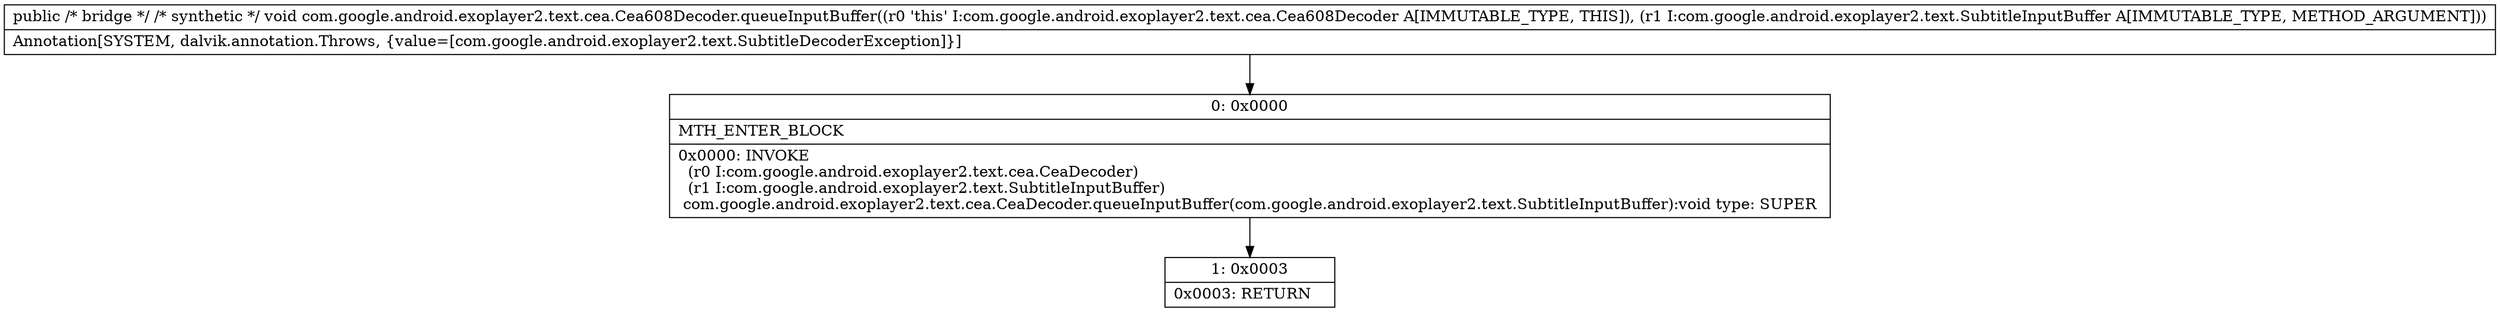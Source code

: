 digraph "CFG forcom.google.android.exoplayer2.text.cea.Cea608Decoder.queueInputBuffer(Lcom\/google\/android\/exoplayer2\/text\/SubtitleInputBuffer;)V" {
Node_0 [shape=record,label="{0\:\ 0x0000|MTH_ENTER_BLOCK\l|0x0000: INVOKE  \l  (r0 I:com.google.android.exoplayer2.text.cea.CeaDecoder)\l  (r1 I:com.google.android.exoplayer2.text.SubtitleInputBuffer)\l com.google.android.exoplayer2.text.cea.CeaDecoder.queueInputBuffer(com.google.android.exoplayer2.text.SubtitleInputBuffer):void type: SUPER \l}"];
Node_1 [shape=record,label="{1\:\ 0x0003|0x0003: RETURN   \l}"];
MethodNode[shape=record,label="{public \/* bridge *\/ \/* synthetic *\/ void com.google.android.exoplayer2.text.cea.Cea608Decoder.queueInputBuffer((r0 'this' I:com.google.android.exoplayer2.text.cea.Cea608Decoder A[IMMUTABLE_TYPE, THIS]), (r1 I:com.google.android.exoplayer2.text.SubtitleInputBuffer A[IMMUTABLE_TYPE, METHOD_ARGUMENT]))  | Annotation[SYSTEM, dalvik.annotation.Throws, \{value=[com.google.android.exoplayer2.text.SubtitleDecoderException]\}]\l}"];
MethodNode -> Node_0;
Node_0 -> Node_1;
}

